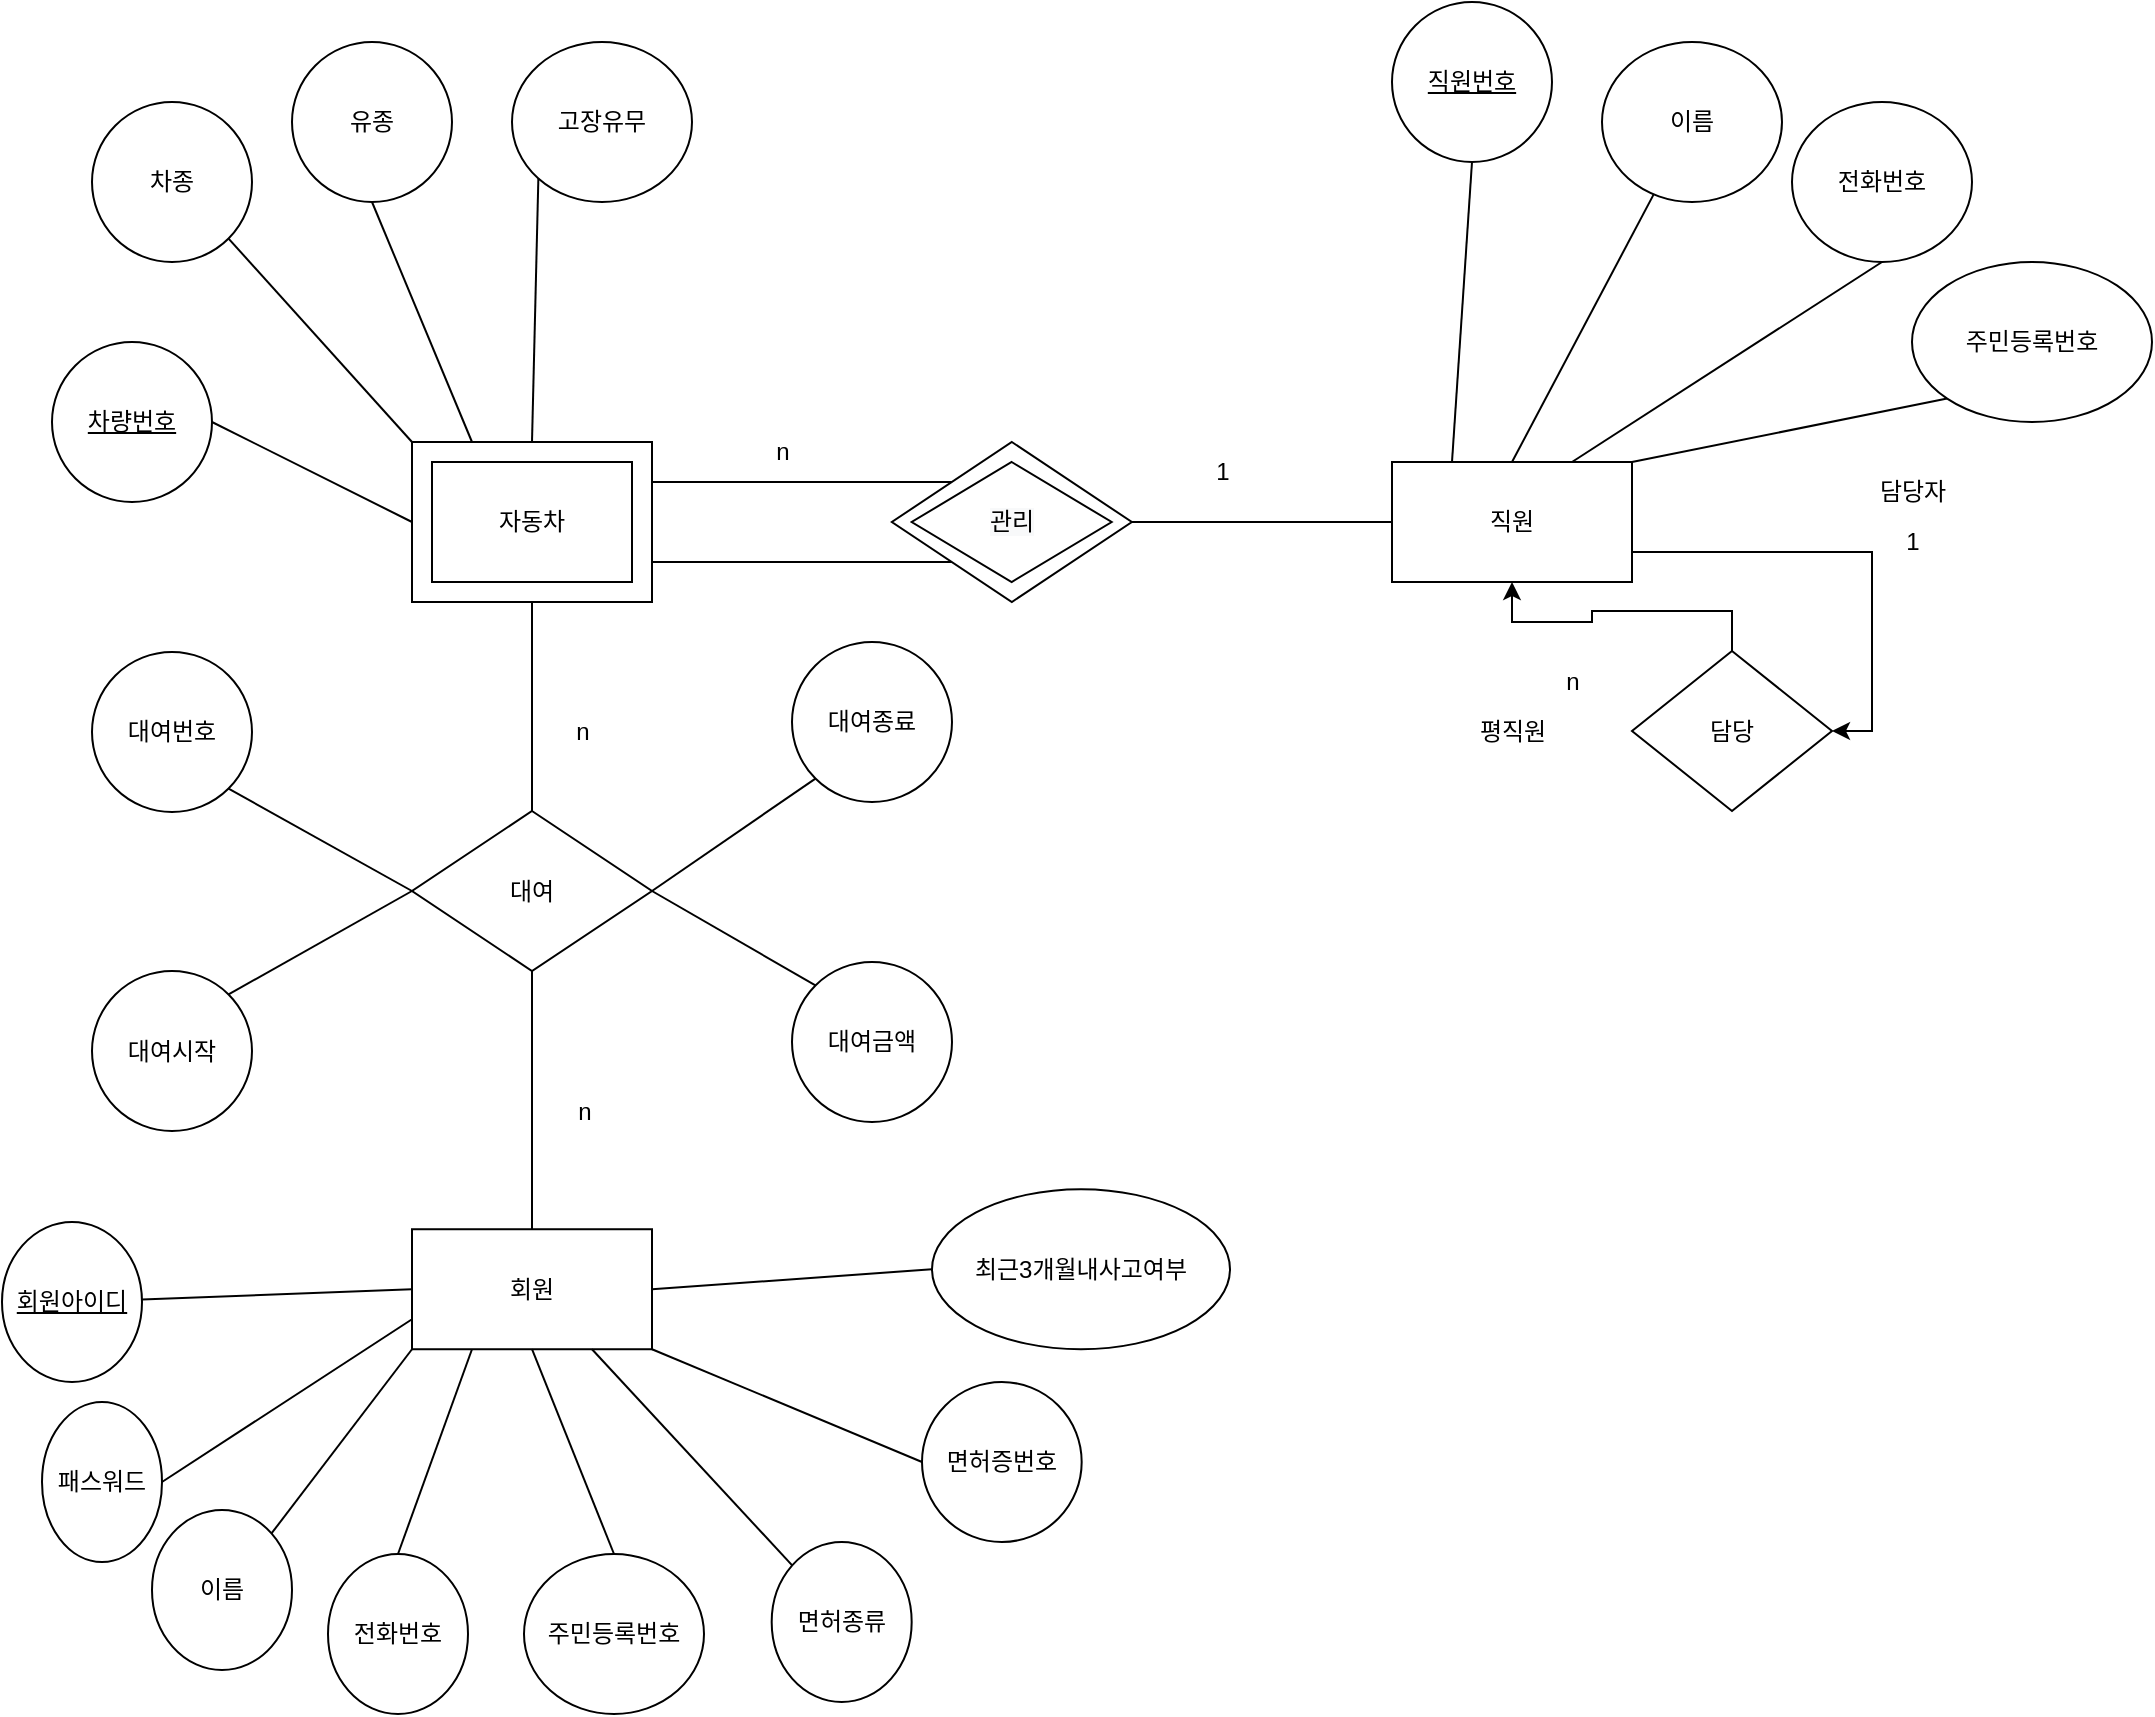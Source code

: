 <mxfile version="20.6.2" type="github">
  <diagram id="mi_-ZQehVm5hkTrK3aVX" name="페이지-1">
    <mxGraphModel dx="2053" dy="980" grid="0" gridSize="10" guides="1" tooltips="1" connect="1" arrows="1" fold="1" page="0" pageScale="1" pageWidth="827" pageHeight="1169" math="0" shadow="0">
      <root>
        <mxCell id="0" />
        <mxCell id="1" parent="0" />
        <mxCell id="UWjVoxOY0lEVRb8bXtiW-1" value="회원" style="rounded=0;whiteSpace=wrap;html=1;" parent="1" vertex="1">
          <mxGeometry x="290" y="793.62" width="120" height="60" as="geometry" />
        </mxCell>
        <mxCell id="UWjVoxOY0lEVRb8bXtiW-2" value="직원" style="rounded=0;whiteSpace=wrap;html=1;" parent="1" vertex="1">
          <mxGeometry x="780" y="410" width="120" height="60" as="geometry" />
        </mxCell>
        <mxCell id="UWjVoxOY0lEVRb8bXtiW-3" value="" style="rounded=0;whiteSpace=wrap;html=1;" parent="1" vertex="1">
          <mxGeometry x="290" y="400" width="120" height="80" as="geometry" />
        </mxCell>
        <mxCell id="UWjVoxOY0lEVRb8bXtiW-4" value="" style="endArrow=none;html=1;rounded=0;exitX=0;exitY=0.5;exitDx=0;exitDy=0;" parent="1" source="UWjVoxOY0lEVRb8bXtiW-1" target="UWjVoxOY0lEVRb8bXtiW-5" edge="1">
          <mxGeometry width="50" height="50" relative="1" as="geometry">
            <mxPoint x="300" y="810" as="sourcePoint" />
            <mxPoint x="200" y="810" as="targetPoint" />
          </mxGeometry>
        </mxCell>
        <mxCell id="UWjVoxOY0lEVRb8bXtiW-5" value="&lt;u&gt;회원아이디&lt;/u&gt;" style="ellipse;whiteSpace=wrap;html=1;" parent="1" vertex="1">
          <mxGeometry x="85" y="790" width="70" height="80" as="geometry" />
        </mxCell>
        <mxCell id="UWjVoxOY0lEVRb8bXtiW-6" value="패스워드" style="ellipse;whiteSpace=wrap;html=1;" parent="1" vertex="1">
          <mxGeometry x="105" y="880" width="60" height="80" as="geometry" />
        </mxCell>
        <mxCell id="UWjVoxOY0lEVRb8bXtiW-7" value="" style="endArrow=none;html=1;rounded=0;exitX=1;exitY=0.5;exitDx=0;exitDy=0;entryX=0;entryY=0.75;entryDx=0;entryDy=0;" parent="1" source="UWjVoxOY0lEVRb8bXtiW-6" target="UWjVoxOY0lEVRb8bXtiW-1" edge="1">
          <mxGeometry width="50" height="50" relative="1" as="geometry">
            <mxPoint x="330" y="940" as="sourcePoint" />
            <mxPoint x="380" y="890" as="targetPoint" />
          </mxGeometry>
        </mxCell>
        <mxCell id="UWjVoxOY0lEVRb8bXtiW-8" value="이름" style="ellipse;whiteSpace=wrap;html=1;rotation=0;" parent="1" vertex="1">
          <mxGeometry x="160" y="934" width="70" height="80" as="geometry" />
        </mxCell>
        <mxCell id="UWjVoxOY0lEVRb8bXtiW-9" value="" style="endArrow=none;html=1;rounded=0;exitX=1;exitY=0;exitDx=0;exitDy=0;entryX=0;entryY=1;entryDx=0;entryDy=0;" parent="1" source="UWjVoxOY0lEVRb8bXtiW-8" target="UWjVoxOY0lEVRb8bXtiW-1" edge="1">
          <mxGeometry width="50" height="50" relative="1" as="geometry">
            <mxPoint x="420" y="1000" as="sourcePoint" />
            <mxPoint x="380" y="900" as="targetPoint" />
          </mxGeometry>
        </mxCell>
        <mxCell id="UWjVoxOY0lEVRb8bXtiW-10" value="전화번호" style="ellipse;whiteSpace=wrap;html=1;rotation=0;" parent="1" vertex="1">
          <mxGeometry x="248" y="956" width="70" height="80" as="geometry" />
        </mxCell>
        <mxCell id="UWjVoxOY0lEVRb8bXtiW-11" value="" style="endArrow=none;html=1;rounded=0;exitX=0.5;exitY=0;exitDx=0;exitDy=0;entryX=0.25;entryY=1;entryDx=0;entryDy=0;" parent="1" source="UWjVoxOY0lEVRb8bXtiW-10" target="UWjVoxOY0lEVRb8bXtiW-1" edge="1">
          <mxGeometry width="50" height="50" relative="1" as="geometry">
            <mxPoint x="510" y="1040" as="sourcePoint" />
            <mxPoint x="350" y="840" as="targetPoint" />
          </mxGeometry>
        </mxCell>
        <mxCell id="UWjVoxOY0lEVRb8bXtiW-12" value="주민등록번호" style="ellipse;whiteSpace=wrap;html=1;rotation=0;" parent="1" vertex="1">
          <mxGeometry x="346" y="956" width="90" height="80" as="geometry" />
        </mxCell>
        <mxCell id="UWjVoxOY0lEVRb8bXtiW-13" value="" style="endArrow=none;html=1;rounded=0;exitX=0.5;exitY=0;exitDx=0;exitDy=0;entryX=0.5;entryY=1;entryDx=0;entryDy=0;" parent="1" source="UWjVoxOY0lEVRb8bXtiW-12" target="UWjVoxOY0lEVRb8bXtiW-1" edge="1">
          <mxGeometry width="50" height="50" relative="1" as="geometry">
            <mxPoint x="640" y="1060" as="sourcePoint" />
            <mxPoint x="380" y="860" as="targetPoint" />
          </mxGeometry>
        </mxCell>
        <mxCell id="UWjVoxOY0lEVRb8bXtiW-16" value="면허종류" style="ellipse;whiteSpace=wrap;html=1;rotation=0;" parent="1" vertex="1">
          <mxGeometry x="469.84" y="950" width="70" height="80" as="geometry" />
        </mxCell>
        <mxCell id="UWjVoxOY0lEVRb8bXtiW-17" value="" style="endArrow=none;html=1;rounded=0;exitX=0;exitY=0;exitDx=0;exitDy=0;entryX=0.75;entryY=1;entryDx=0;entryDy=0;" parent="1" source="UWjVoxOY0lEVRb8bXtiW-16" target="UWjVoxOY0lEVRb8bXtiW-1" edge="1">
          <mxGeometry width="50" height="50" relative="1" as="geometry">
            <mxPoint x="810" y="1015" as="sourcePoint" />
            <mxPoint x="350" y="840" as="targetPoint" />
          </mxGeometry>
        </mxCell>
        <mxCell id="UWjVoxOY0lEVRb8bXtiW-18" value="면허증번호" style="ellipse;whiteSpace=wrap;html=1;rotation=0;" parent="1" vertex="1">
          <mxGeometry x="545" y="870" width="79.84" height="80" as="geometry" />
        </mxCell>
        <mxCell id="UWjVoxOY0lEVRb8bXtiW-19" value="" style="endArrow=none;html=1;rounded=0;exitX=0;exitY=0.5;exitDx=0;exitDy=0;entryX=1;entryY=1;entryDx=0;entryDy=0;" parent="1" source="UWjVoxOY0lEVRb8bXtiW-18" target="UWjVoxOY0lEVRb8bXtiW-1" edge="1">
          <mxGeometry width="50" height="50" relative="1" as="geometry">
            <mxPoint x="810.16" y="913.62" as="sourcePoint" />
            <mxPoint x="380.0" y="850.0" as="targetPoint" />
          </mxGeometry>
        </mxCell>
        <mxCell id="UWjVoxOY0lEVRb8bXtiW-20" value="최근3개월내사고여부" style="ellipse;whiteSpace=wrap;html=1;rotation=0;" parent="1" vertex="1">
          <mxGeometry x="550" y="773.62" width="149" height="80" as="geometry" />
        </mxCell>
        <mxCell id="UWjVoxOY0lEVRb8bXtiW-21" value="" style="endArrow=none;html=1;rounded=0;exitX=0;exitY=0.5;exitDx=0;exitDy=0;entryX=1;entryY=0.5;entryDx=0;entryDy=0;" parent="1" source="UWjVoxOY0lEVRb8bXtiW-20" target="UWjVoxOY0lEVRb8bXtiW-1" edge="1">
          <mxGeometry width="50" height="50" relative="1" as="geometry">
            <mxPoint x="830.16" y="843.62" as="sourcePoint" />
            <mxPoint x="370" y="770" as="targetPoint" />
          </mxGeometry>
        </mxCell>
        <mxCell id="UWjVoxOY0lEVRb8bXtiW-22" value="대여" style="rhombus;whiteSpace=wrap;html=1;" parent="1" vertex="1">
          <mxGeometry x="290" y="584.5" width="120" height="80" as="geometry" />
        </mxCell>
        <mxCell id="UWjVoxOY0lEVRb8bXtiW-23" value="" style="endArrow=none;html=1;rounded=0;entryX=0.5;entryY=1;entryDx=0;entryDy=0;exitX=0.5;exitY=0;exitDx=0;exitDy=0;" parent="1" source="UWjVoxOY0lEVRb8bXtiW-1" target="UWjVoxOY0lEVRb8bXtiW-22" edge="1">
          <mxGeometry width="50" height="50" relative="1" as="geometry">
            <mxPoint x="440" y="780" as="sourcePoint" />
            <mxPoint x="490" y="730" as="targetPoint" />
          </mxGeometry>
        </mxCell>
        <mxCell id="UWjVoxOY0lEVRb8bXtiW-24" value="" style="endArrow=none;html=1;rounded=0;entryX=0.5;entryY=1;entryDx=0;entryDy=0;exitX=0.5;exitY=0;exitDx=0;exitDy=0;" parent="1" source="UWjVoxOY0lEVRb8bXtiW-22" target="UWjVoxOY0lEVRb8bXtiW-3" edge="1">
          <mxGeometry width="50" height="50" relative="1" as="geometry">
            <mxPoint x="440" y="780" as="sourcePoint" />
            <mxPoint x="490" y="730" as="targetPoint" />
          </mxGeometry>
        </mxCell>
        <mxCell id="UWjVoxOY0lEVRb8bXtiW-25" value="" style="rhombus;whiteSpace=wrap;html=1;" parent="1" vertex="1">
          <mxGeometry x="529.92" y="400" width="120" height="80" as="geometry" />
        </mxCell>
        <mxCell id="UWjVoxOY0lEVRb8bXtiW-26" style="edgeStyle=orthogonalEdgeStyle;rounded=0;orthogonalLoop=1;jettySize=auto;html=1;exitX=1;exitY=0.75;exitDx=0;exitDy=0;entryX=1;entryY=0.5;entryDx=0;entryDy=0;" parent="1" source="UWjVoxOY0lEVRb8bXtiW-2" target="UWjVoxOY0lEVRb8bXtiW-28" edge="1">
          <mxGeometry relative="1" as="geometry" />
        </mxCell>
        <mxCell id="UWjVoxOY0lEVRb8bXtiW-27" style="edgeStyle=orthogonalEdgeStyle;rounded=0;orthogonalLoop=1;jettySize=auto;html=1;entryX=0.5;entryY=1;entryDx=0;entryDy=0;" parent="1" source="UWjVoxOY0lEVRb8bXtiW-28" target="UWjVoxOY0lEVRb8bXtiW-2" edge="1">
          <mxGeometry relative="1" as="geometry">
            <mxPoint x="840" y="490" as="targetPoint" />
          </mxGeometry>
        </mxCell>
        <mxCell id="UWjVoxOY0lEVRb8bXtiW-28" value="담당" style="rhombus;whiteSpace=wrap;html=1;" parent="1" vertex="1">
          <mxGeometry x="900" y="504.5" width="100" height="80" as="geometry" />
        </mxCell>
        <mxCell id="UWjVoxOY0lEVRb8bXtiW-29" value="1" style="text;html=1;align=center;verticalAlign=middle;resizable=0;points=[];autosize=1;strokeColor=none;fillColor=none;" parent="1" vertex="1">
          <mxGeometry x="1025" y="435" width="30" height="30" as="geometry" />
        </mxCell>
        <mxCell id="UWjVoxOY0lEVRb8bXtiW-30" value="담당자" style="text;html=1;align=center;verticalAlign=middle;resizable=0;points=[];autosize=1;strokeColor=none;fillColor=none;" parent="1" vertex="1">
          <mxGeometry x="1010" y="410" width="60" height="30" as="geometry" />
        </mxCell>
        <mxCell id="UWjVoxOY0lEVRb8bXtiW-31" value="평직원" style="text;html=1;align=center;verticalAlign=middle;resizable=0;points=[];autosize=1;strokeColor=none;fillColor=none;" parent="1" vertex="1">
          <mxGeometry x="810" y="529.5" width="60" height="30" as="geometry" />
        </mxCell>
        <mxCell id="UWjVoxOY0lEVRb8bXtiW-32" value="n" style="text;html=1;align=center;verticalAlign=middle;resizable=0;points=[];autosize=1;strokeColor=none;fillColor=none;" parent="1" vertex="1">
          <mxGeometry x="855" y="505" width="30" height="30" as="geometry" />
        </mxCell>
        <mxCell id="UWjVoxOY0lEVRb8bXtiW-33" value="&lt;u&gt;직원번호&lt;/u&gt;" style="ellipse;whiteSpace=wrap;html=1;" parent="1" vertex="1">
          <mxGeometry x="780" y="180" width="80" height="80" as="geometry" />
        </mxCell>
        <mxCell id="UWjVoxOY0lEVRb8bXtiW-34" value="주민등록번호" style="ellipse;whiteSpace=wrap;html=1;" parent="1" vertex="1">
          <mxGeometry x="1040" y="310" width="120" height="80" as="geometry" />
        </mxCell>
        <mxCell id="UWjVoxOY0lEVRb8bXtiW-35" value="이름" style="ellipse;whiteSpace=wrap;html=1;" parent="1" vertex="1">
          <mxGeometry x="885" y="200" width="90" height="80" as="geometry" />
        </mxCell>
        <mxCell id="UWjVoxOY0lEVRb8bXtiW-36" value="전화번호" style="ellipse;whiteSpace=wrap;html=1;" parent="1" vertex="1">
          <mxGeometry x="980" y="230" width="90" height="80" as="geometry" />
        </mxCell>
        <mxCell id="UWjVoxOY0lEVRb8bXtiW-37" value="" style="endArrow=none;html=1;rounded=0;entryX=0.5;entryY=1;entryDx=0;entryDy=0;exitX=0.25;exitY=0;exitDx=0;exitDy=0;" parent="1" source="UWjVoxOY0lEVRb8bXtiW-2" target="UWjVoxOY0lEVRb8bXtiW-33" edge="1">
          <mxGeometry width="50" height="50" relative="1" as="geometry">
            <mxPoint x="880" y="780" as="sourcePoint" />
            <mxPoint x="930" y="730" as="targetPoint" />
          </mxGeometry>
        </mxCell>
        <mxCell id="UWjVoxOY0lEVRb8bXtiW-38" value="" style="endArrow=none;html=1;rounded=0;exitX=0.5;exitY=0;exitDx=0;exitDy=0;" parent="1" source="UWjVoxOY0lEVRb8bXtiW-2" target="UWjVoxOY0lEVRb8bXtiW-35" edge="1">
          <mxGeometry width="50" height="50" relative="1" as="geometry">
            <mxPoint x="880" y="780" as="sourcePoint" />
            <mxPoint x="930" y="730" as="targetPoint" />
          </mxGeometry>
        </mxCell>
        <mxCell id="UWjVoxOY0lEVRb8bXtiW-39" value="" style="endArrow=none;html=1;rounded=0;entryX=0.5;entryY=1;entryDx=0;entryDy=0;exitX=0.75;exitY=0;exitDx=0;exitDy=0;" parent="1" source="UWjVoxOY0lEVRb8bXtiW-2" target="UWjVoxOY0lEVRb8bXtiW-36" edge="1">
          <mxGeometry width="50" height="50" relative="1" as="geometry">
            <mxPoint x="880" y="780" as="sourcePoint" />
            <mxPoint x="930" y="730" as="targetPoint" />
          </mxGeometry>
        </mxCell>
        <mxCell id="UWjVoxOY0lEVRb8bXtiW-40" value="" style="endArrow=none;html=1;rounded=0;entryX=0;entryY=1;entryDx=0;entryDy=0;exitX=1;exitY=0;exitDx=0;exitDy=0;" parent="1" source="UWjVoxOY0lEVRb8bXtiW-2" target="UWjVoxOY0lEVRb8bXtiW-34" edge="1">
          <mxGeometry width="50" height="50" relative="1" as="geometry">
            <mxPoint x="880" y="780" as="sourcePoint" />
            <mxPoint x="930" y="730" as="targetPoint" />
          </mxGeometry>
        </mxCell>
        <mxCell id="UWjVoxOY0lEVRb8bXtiW-41" value="" style="endArrow=none;html=1;rounded=0;exitX=1;exitY=0.25;exitDx=0;exitDy=0;entryX=0;entryY=0;entryDx=0;entryDy=0;" parent="1" source="UWjVoxOY0lEVRb8bXtiW-3" target="UWjVoxOY0lEVRb8bXtiW-25" edge="1">
          <mxGeometry width="50" height="50" relative="1" as="geometry">
            <mxPoint x="630" y="780" as="sourcePoint" />
            <mxPoint x="530" y="425" as="targetPoint" />
          </mxGeometry>
        </mxCell>
        <mxCell id="UWjVoxOY0lEVRb8bXtiW-42" value="" style="endArrow=none;html=1;rounded=0;exitX=1;exitY=0.75;exitDx=0;exitDy=0;entryX=0;entryY=1;entryDx=0;entryDy=0;" parent="1" source="UWjVoxOY0lEVRb8bXtiW-3" target="UWjVoxOY0lEVRb8bXtiW-25" edge="1">
          <mxGeometry width="50" height="50" relative="1" as="geometry">
            <mxPoint x="630" y="780" as="sourcePoint" />
            <mxPoint x="680" y="730" as="targetPoint" />
          </mxGeometry>
        </mxCell>
        <mxCell id="UWjVoxOY0lEVRb8bXtiW-43" value="" style="endArrow=none;html=1;rounded=0;exitX=1;exitY=0.5;exitDx=0;exitDy=0;entryX=0;entryY=0.5;entryDx=0;entryDy=0;" parent="1" source="UWjVoxOY0lEVRb8bXtiW-25" target="UWjVoxOY0lEVRb8bXtiW-2" edge="1">
          <mxGeometry width="50" height="50" relative="1" as="geometry">
            <mxPoint x="630" y="780" as="sourcePoint" />
            <mxPoint x="680" y="730" as="targetPoint" />
          </mxGeometry>
        </mxCell>
        <mxCell id="UWjVoxOY0lEVRb8bXtiW-44" value="n" style="text;html=1;align=center;verticalAlign=middle;resizable=0;points=[];autosize=1;strokeColor=none;fillColor=none;" parent="1" vertex="1">
          <mxGeometry x="460" y="390" width="30" height="30" as="geometry" />
        </mxCell>
        <mxCell id="UWjVoxOY0lEVRb8bXtiW-45" value="1" style="text;html=1;align=center;verticalAlign=middle;resizable=0;points=[];autosize=1;strokeColor=none;fillColor=none;" parent="1" vertex="1">
          <mxGeometry x="680" y="400" width="30" height="30" as="geometry" />
        </mxCell>
        <mxCell id="UWjVoxOY0lEVRb8bXtiW-50" value="n" style="text;html=1;align=center;verticalAlign=middle;resizable=0;points=[];autosize=1;strokeColor=none;fillColor=none;" parent="1" vertex="1">
          <mxGeometry x="360" y="529.5" width="30" height="30" as="geometry" />
        </mxCell>
        <mxCell id="UWjVoxOY0lEVRb8bXtiW-51" value="n" style="text;html=1;align=center;verticalAlign=middle;resizable=0;points=[];autosize=1;strokeColor=none;fillColor=none;" parent="1" vertex="1">
          <mxGeometry x="363" y="722" width="25" height="26" as="geometry" />
        </mxCell>
        <mxCell id="UWjVoxOY0lEVRb8bXtiW-52" value="&lt;u&gt;차량번호&lt;/u&gt;" style="ellipse;whiteSpace=wrap;html=1;" parent="1" vertex="1">
          <mxGeometry x="110" y="350" width="80" height="80" as="geometry" />
        </mxCell>
        <mxCell id="UWjVoxOY0lEVRb8bXtiW-53" value="차종" style="ellipse;whiteSpace=wrap;html=1;" parent="1" vertex="1">
          <mxGeometry x="130" y="230" width="80" height="80" as="geometry" />
        </mxCell>
        <mxCell id="UWjVoxOY0lEVRb8bXtiW-54" value="유종" style="ellipse;whiteSpace=wrap;html=1;" parent="1" vertex="1">
          <mxGeometry x="230" y="200" width="80" height="80" as="geometry" />
        </mxCell>
        <mxCell id="UWjVoxOY0lEVRb8bXtiW-55" value="고장유무" style="ellipse;whiteSpace=wrap;html=1;" parent="1" vertex="1">
          <mxGeometry x="340" y="200" width="90" height="80" as="geometry" />
        </mxCell>
        <mxCell id="UWjVoxOY0lEVRb8bXtiW-57" value="" style="endArrow=none;html=1;rounded=0;exitX=1;exitY=0.5;exitDx=0;exitDy=0;" parent="1" source="UWjVoxOY0lEVRb8bXtiW-52" edge="1">
          <mxGeometry width="50" height="50" relative="1" as="geometry">
            <mxPoint x="440" y="490" as="sourcePoint" />
            <mxPoint x="290" y="440" as="targetPoint" />
          </mxGeometry>
        </mxCell>
        <mxCell id="UWjVoxOY0lEVRb8bXtiW-58" value="" style="endArrow=none;html=1;rounded=0;exitX=1;exitY=1;exitDx=0;exitDy=0;entryX=0;entryY=0;entryDx=0;entryDy=0;" parent="1" source="UWjVoxOY0lEVRb8bXtiW-53" target="UWjVoxOY0lEVRb8bXtiW-3" edge="1">
          <mxGeometry width="50" height="50" relative="1" as="geometry">
            <mxPoint x="440" y="490" as="sourcePoint" />
            <mxPoint x="490" y="440" as="targetPoint" />
          </mxGeometry>
        </mxCell>
        <mxCell id="UWjVoxOY0lEVRb8bXtiW-59" value="" style="endArrow=none;html=1;rounded=0;entryX=0.5;entryY=1;entryDx=0;entryDy=0;exitX=0.25;exitY=0;exitDx=0;exitDy=0;" parent="1" source="UWjVoxOY0lEVRb8bXtiW-3" target="UWjVoxOY0lEVRb8bXtiW-54" edge="1">
          <mxGeometry width="50" height="50" relative="1" as="geometry">
            <mxPoint x="440" y="490" as="sourcePoint" />
            <mxPoint x="490" y="440" as="targetPoint" />
          </mxGeometry>
        </mxCell>
        <mxCell id="UWjVoxOY0lEVRb8bXtiW-60" value="" style="endArrow=none;html=1;rounded=0;entryX=0;entryY=1;entryDx=0;entryDy=0;exitX=0.5;exitY=0;exitDx=0;exitDy=0;" parent="1" source="UWjVoxOY0lEVRb8bXtiW-3" target="UWjVoxOY0lEVRb8bXtiW-55" edge="1">
          <mxGeometry width="50" height="50" relative="1" as="geometry">
            <mxPoint x="440" y="490" as="sourcePoint" />
            <mxPoint x="490" y="440" as="targetPoint" />
          </mxGeometry>
        </mxCell>
        <mxCell id="UWjVoxOY0lEVRb8bXtiW-61" value="대여번호" style="ellipse;whiteSpace=wrap;html=1;" parent="1" vertex="1">
          <mxGeometry x="130" y="505" width="80" height="80" as="geometry" />
        </mxCell>
        <mxCell id="UWjVoxOY0lEVRb8bXtiW-62" value="대여시작" style="ellipse;whiteSpace=wrap;html=1;" parent="1" vertex="1">
          <mxGeometry x="130" y="664.5" width="80" height="80" as="geometry" />
        </mxCell>
        <mxCell id="UWjVoxOY0lEVRb8bXtiW-64" value="대여종료" style="ellipse;whiteSpace=wrap;html=1;" parent="1" vertex="1">
          <mxGeometry x="480" y="500" width="80" height="80" as="geometry" />
        </mxCell>
        <mxCell id="UWjVoxOY0lEVRb8bXtiW-67" value="" style="endArrow=none;html=1;rounded=0;exitX=1;exitY=0;exitDx=0;exitDy=0;entryX=0;entryY=0.5;entryDx=0;entryDy=0;" parent="1" source="UWjVoxOY0lEVRb8bXtiW-62" target="UWjVoxOY0lEVRb8bXtiW-22" edge="1">
          <mxGeometry width="50" height="50" relative="1" as="geometry">
            <mxPoint x="450" y="650" as="sourcePoint" />
            <mxPoint x="500" y="600" as="targetPoint" />
          </mxGeometry>
        </mxCell>
        <mxCell id="UWjVoxOY0lEVRb8bXtiW-69" value="" style="endArrow=none;html=1;rounded=0;exitX=1;exitY=1;exitDx=0;exitDy=0;entryX=0;entryY=0.5;entryDx=0;entryDy=0;" parent="1" source="UWjVoxOY0lEVRb8bXtiW-61" target="UWjVoxOY0lEVRb8bXtiW-22" edge="1">
          <mxGeometry width="50" height="50" relative="1" as="geometry">
            <mxPoint x="450" y="650" as="sourcePoint" />
            <mxPoint x="500" y="600" as="targetPoint" />
          </mxGeometry>
        </mxCell>
        <mxCell id="UWjVoxOY0lEVRb8bXtiW-71" value="대여금액" style="ellipse;whiteSpace=wrap;html=1;" parent="1" vertex="1">
          <mxGeometry x="480" y="660" width="80" height="80" as="geometry" />
        </mxCell>
        <mxCell id="UWjVoxOY0lEVRb8bXtiW-72" value="" style="endArrow=none;html=1;rounded=0;exitX=1;exitY=0.5;exitDx=0;exitDy=0;entryX=0;entryY=0;entryDx=0;entryDy=0;" parent="1" source="UWjVoxOY0lEVRb8bXtiW-22" target="UWjVoxOY0lEVRb8bXtiW-71" edge="1">
          <mxGeometry width="50" height="50" relative="1" as="geometry">
            <mxPoint x="450" y="650" as="sourcePoint" />
            <mxPoint x="500" y="600" as="targetPoint" />
          </mxGeometry>
        </mxCell>
        <mxCell id="UWjVoxOY0lEVRb8bXtiW-74" value="" style="endArrow=none;html=1;rounded=0;exitX=1;exitY=0.5;exitDx=0;exitDy=0;entryX=0;entryY=1;entryDx=0;entryDy=0;" parent="1" source="UWjVoxOY0lEVRb8bXtiW-22" target="UWjVoxOY0lEVRb8bXtiW-64" edge="1">
          <mxGeometry width="50" height="50" relative="1" as="geometry">
            <mxPoint x="450" y="650" as="sourcePoint" />
            <mxPoint x="500" y="600" as="targetPoint" />
          </mxGeometry>
        </mxCell>
        <mxCell id="ye7bIXUqn27nmQmDc6Kb-1" value="자동차" style="rounded=0;whiteSpace=wrap;html=1;" parent="1" vertex="1">
          <mxGeometry x="300" y="410" width="100" height="60" as="geometry" />
        </mxCell>
        <mxCell id="ye7bIXUqn27nmQmDc6Kb-2" value="&lt;span style=&quot;color: rgb(0, 0, 0); font-family: Helvetica; font-size: 12px; font-style: normal; font-variant-ligatures: normal; font-variant-caps: normal; font-weight: 400; letter-spacing: normal; orphans: 2; text-align: center; text-indent: 0px; text-transform: none; widows: 2; word-spacing: 0px; -webkit-text-stroke-width: 0px; background-color: rgb(248, 249, 250); text-decoration-thickness: initial; text-decoration-style: initial; text-decoration-color: initial; float: none; display: inline !important;&quot;&gt;관리&lt;/span&gt;" style="rhombus;whiteSpace=wrap;html=1;" parent="1" vertex="1">
          <mxGeometry x="539.84" y="410" width="100" height="60" as="geometry" />
        </mxCell>
      </root>
    </mxGraphModel>
  </diagram>
</mxfile>
